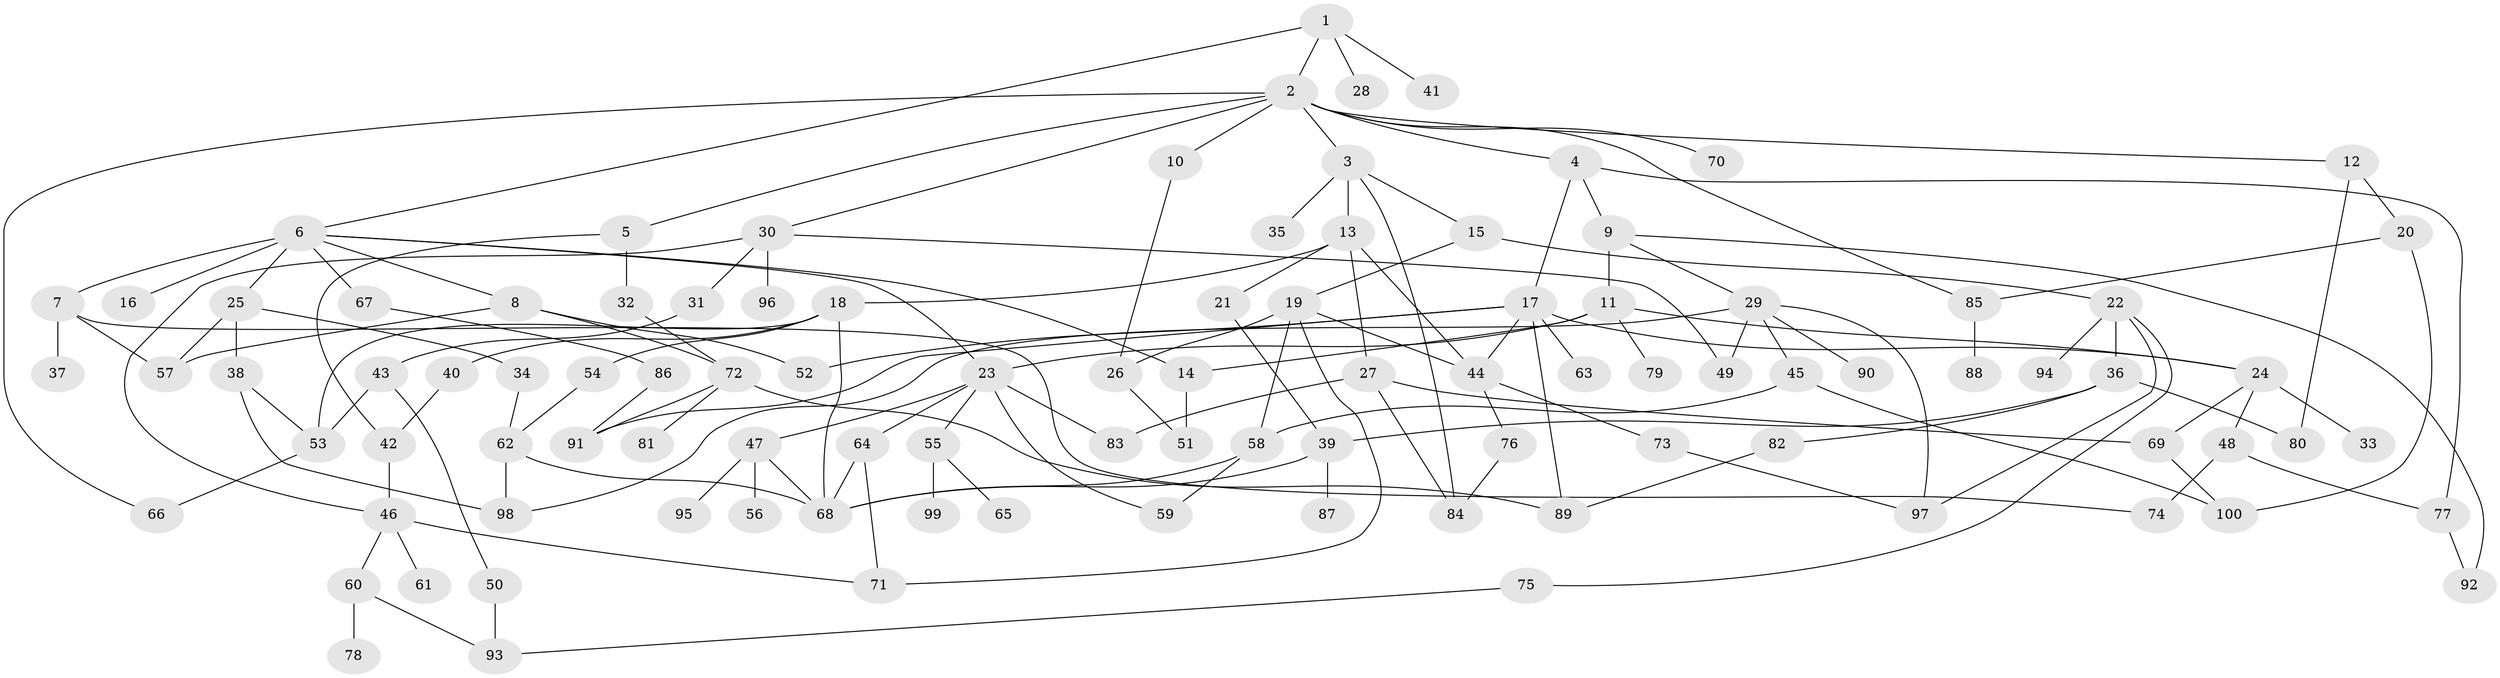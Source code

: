// Generated by graph-tools (version 1.1) at 2025/49/03/09/25 03:49:17]
// undirected, 100 vertices, 148 edges
graph export_dot {
graph [start="1"]
  node [color=gray90,style=filled];
  1;
  2;
  3;
  4;
  5;
  6;
  7;
  8;
  9;
  10;
  11;
  12;
  13;
  14;
  15;
  16;
  17;
  18;
  19;
  20;
  21;
  22;
  23;
  24;
  25;
  26;
  27;
  28;
  29;
  30;
  31;
  32;
  33;
  34;
  35;
  36;
  37;
  38;
  39;
  40;
  41;
  42;
  43;
  44;
  45;
  46;
  47;
  48;
  49;
  50;
  51;
  52;
  53;
  54;
  55;
  56;
  57;
  58;
  59;
  60;
  61;
  62;
  63;
  64;
  65;
  66;
  67;
  68;
  69;
  70;
  71;
  72;
  73;
  74;
  75;
  76;
  77;
  78;
  79;
  80;
  81;
  82;
  83;
  84;
  85;
  86;
  87;
  88;
  89;
  90;
  91;
  92;
  93;
  94;
  95;
  96;
  97;
  98;
  99;
  100;
  1 -- 2;
  1 -- 6;
  1 -- 28;
  1 -- 41;
  2 -- 3;
  2 -- 4;
  2 -- 5;
  2 -- 10;
  2 -- 12;
  2 -- 30;
  2 -- 66;
  2 -- 70;
  2 -- 85;
  3 -- 13;
  3 -- 15;
  3 -- 35;
  3 -- 84;
  4 -- 9;
  4 -- 17;
  4 -- 77;
  5 -- 32;
  5 -- 42;
  6 -- 7;
  6 -- 8;
  6 -- 14;
  6 -- 16;
  6 -- 25;
  6 -- 67;
  6 -- 23;
  7 -- 37;
  7 -- 74;
  7 -- 57;
  8 -- 57;
  8 -- 72;
  8 -- 52;
  9 -- 11;
  9 -- 29;
  9 -- 92;
  10 -- 26;
  11 -- 23;
  11 -- 24;
  11 -- 79;
  11 -- 14;
  12 -- 20;
  12 -- 80;
  13 -- 18;
  13 -- 21;
  13 -- 27;
  13 -- 44;
  14 -- 51;
  15 -- 19;
  15 -- 22;
  17 -- 52;
  17 -- 63;
  17 -- 89;
  17 -- 91;
  17 -- 44;
  17 -- 24;
  18 -- 40;
  18 -- 54;
  18 -- 53;
  18 -- 68;
  19 -- 26;
  19 -- 44;
  19 -- 58;
  19 -- 71;
  20 -- 85;
  20 -- 100;
  21 -- 39;
  22 -- 36;
  22 -- 75;
  22 -- 94;
  22 -- 97;
  23 -- 47;
  23 -- 55;
  23 -- 59;
  23 -- 64;
  23 -- 83;
  24 -- 33;
  24 -- 48;
  24 -- 69;
  25 -- 34;
  25 -- 38;
  25 -- 57;
  26 -- 51;
  27 -- 84;
  27 -- 83;
  27 -- 69;
  29 -- 45;
  29 -- 49;
  29 -- 90;
  29 -- 97;
  29 -- 98;
  30 -- 31;
  30 -- 46;
  30 -- 96;
  30 -- 49;
  31 -- 43;
  32 -- 72;
  34 -- 62;
  36 -- 39;
  36 -- 80;
  36 -- 82;
  38 -- 53;
  38 -- 98;
  39 -- 68;
  39 -- 87;
  40 -- 42;
  42 -- 46;
  43 -- 50;
  43 -- 53;
  44 -- 73;
  44 -- 76;
  45 -- 58;
  45 -- 100;
  46 -- 60;
  46 -- 61;
  46 -- 71;
  47 -- 56;
  47 -- 95;
  47 -- 68;
  48 -- 77;
  48 -- 74;
  50 -- 93;
  53 -- 66;
  54 -- 62;
  55 -- 65;
  55 -- 99;
  58 -- 59;
  58 -- 68;
  60 -- 78;
  60 -- 93;
  62 -- 98;
  62 -- 68;
  64 -- 68;
  64 -- 71;
  67 -- 86;
  69 -- 100;
  72 -- 81;
  72 -- 91;
  72 -- 89;
  73 -- 97;
  75 -- 93;
  76 -- 84;
  77 -- 92;
  82 -- 89;
  85 -- 88;
  86 -- 91;
}
